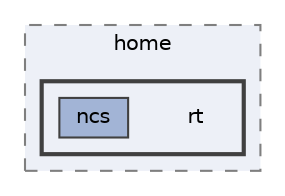 digraph "build/zephyr/CMakeFiles/zephyr.dir/home/rt"
{
 // LATEX_PDF_SIZE
  bgcolor="transparent";
  edge [fontname=Helvetica,fontsize=10,labelfontname=Helvetica,labelfontsize=10];
  node [fontname=Helvetica,fontsize=10,shape=box,height=0.2,width=0.4];
  compound=true
  subgraph clusterdir_63538f65d0b68071643a8eac6319942d {
    graph [ bgcolor="#edf0f7", pencolor="grey50", label="home", fontname=Helvetica,fontsize=10 style="filled,dashed", URL="dir_63538f65d0b68071643a8eac6319942d.html",tooltip=""]
  subgraph clusterdir_4b3f118e0c02340f530c1ca167befedc {
    graph [ bgcolor="#edf0f7", pencolor="grey25", label="", fontname=Helvetica,fontsize=10 style="filled,bold", URL="dir_4b3f118e0c02340f530c1ca167befedc.html",tooltip=""]
    dir_4b3f118e0c02340f530c1ca167befedc [shape=plaintext, label="rt"];
  dir_0f5b5c0a07f3f538d4ddd2ccd6af1151 [label="ncs", fillcolor="#a2b4d6", color="grey25", style="filled", URL="dir_0f5b5c0a07f3f538d4ddd2ccd6af1151.html",tooltip=""];
  }
  }
}
